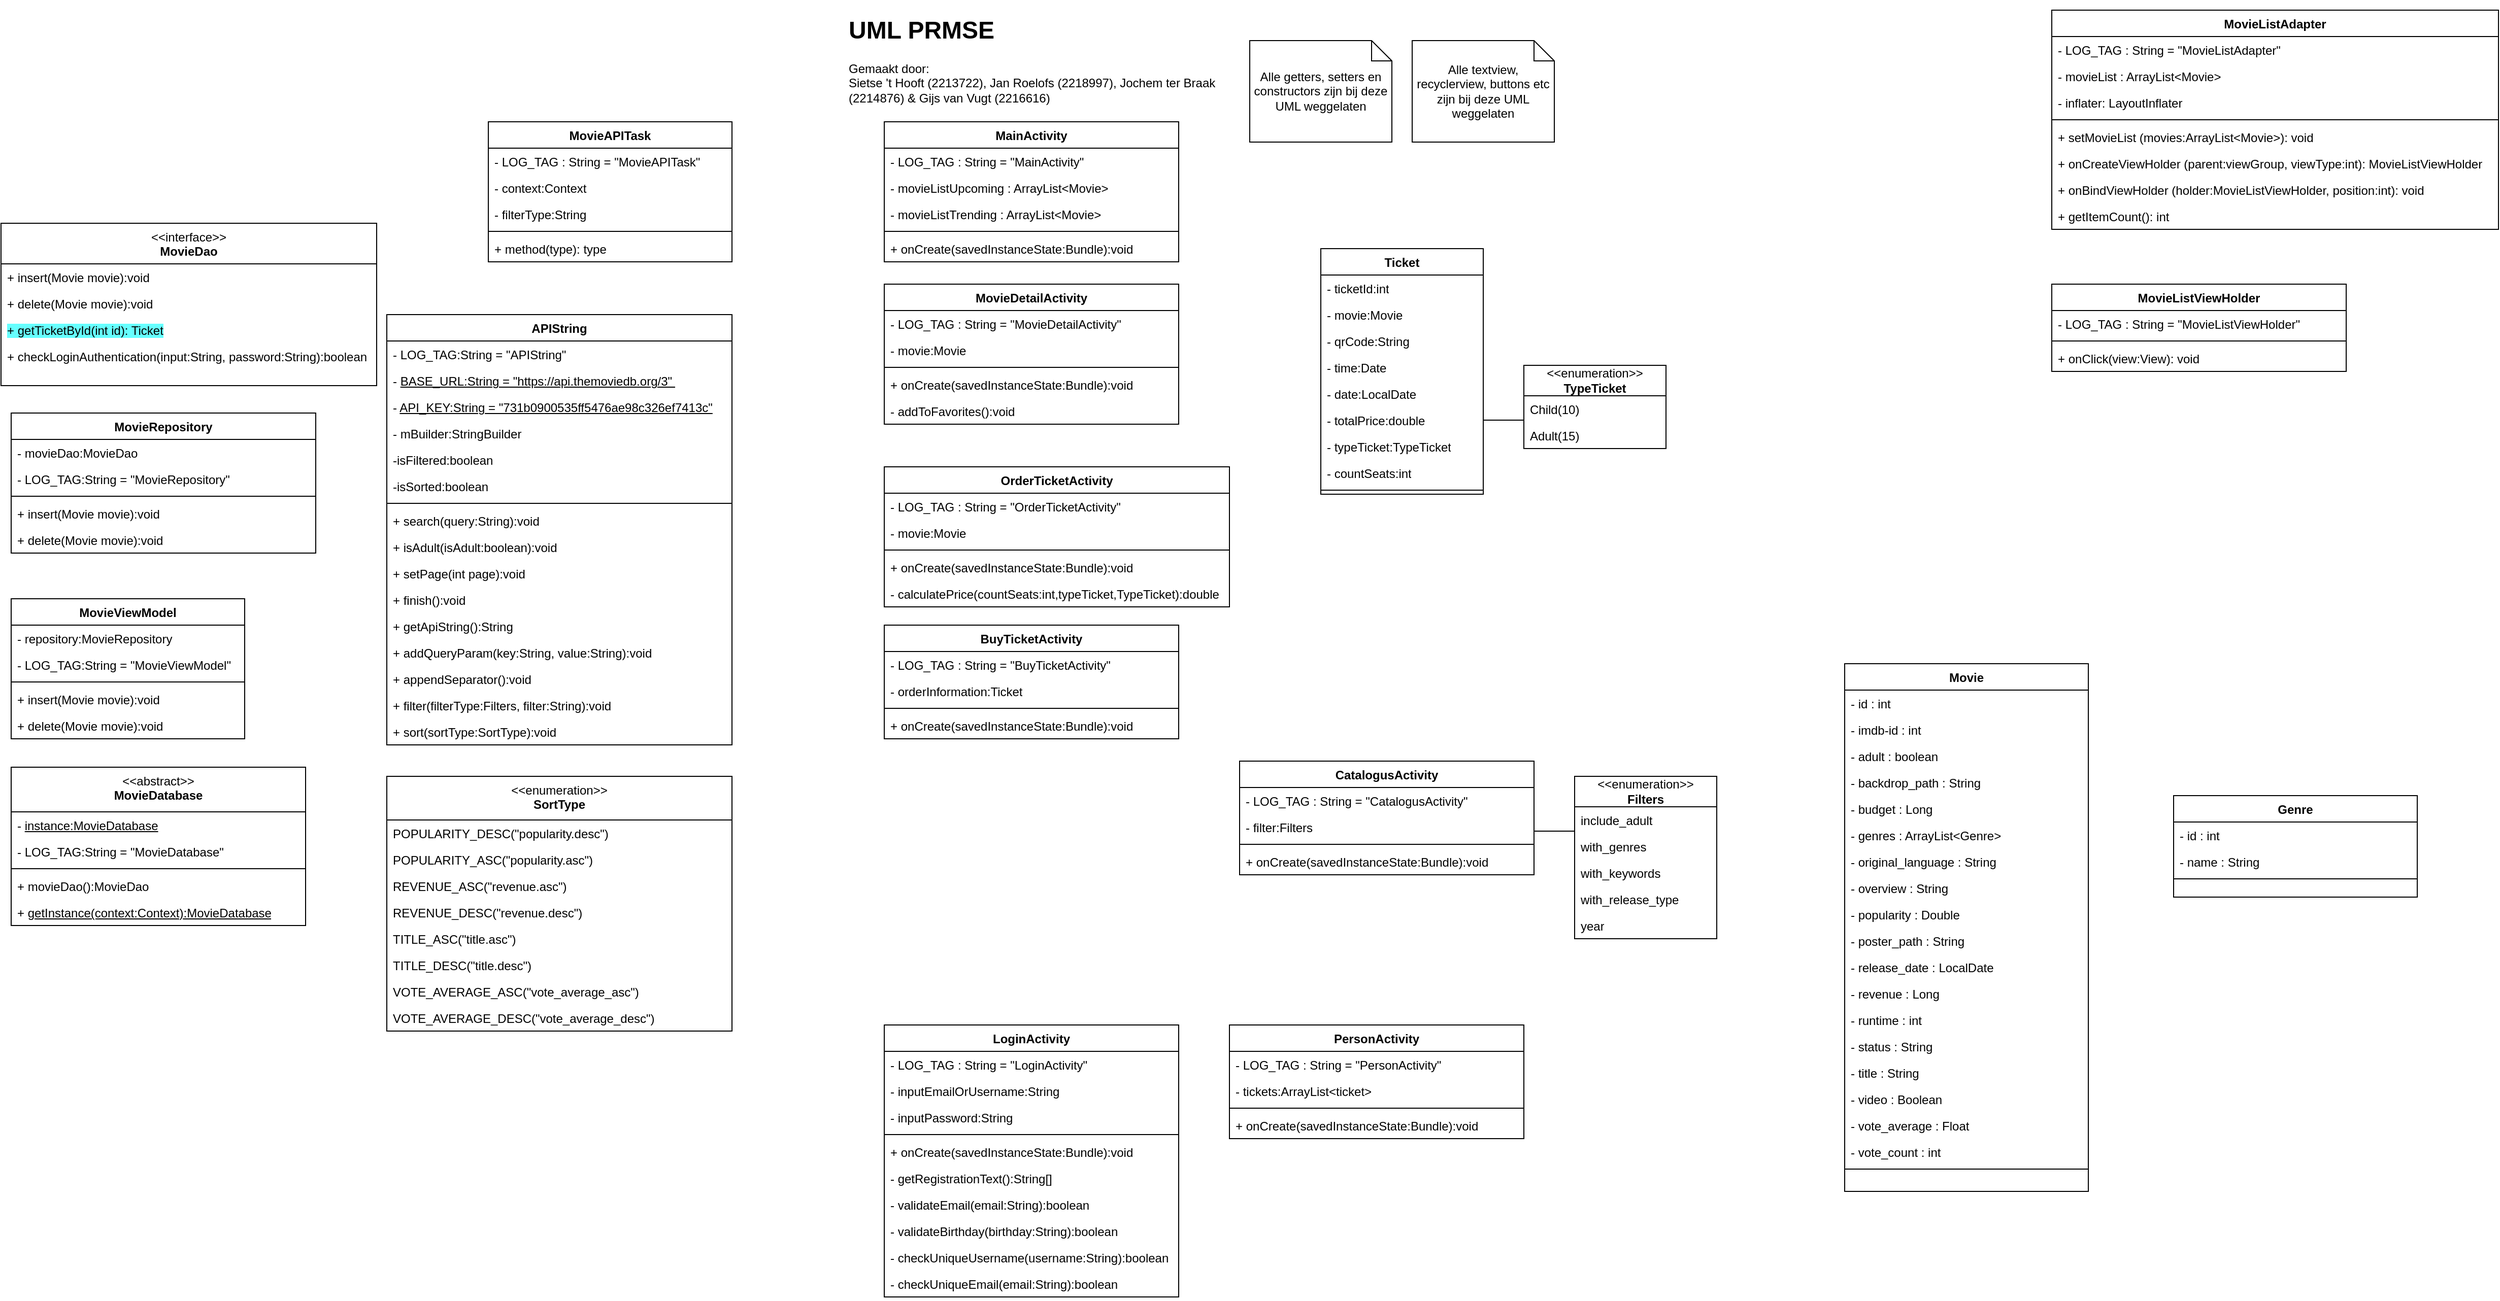 <mxfile version="24.1.0" type="device">
  <diagram name="Pagina-1" id="AgUDNGpp-gaYc5fbtkKc">
    <mxGraphModel dx="1877" dy="669" grid="1" gridSize="10" guides="1" tooltips="1" connect="1" arrows="1" fold="1" page="1" pageScale="1" pageWidth="827" pageHeight="1169" math="0" shadow="0">
      <root>
        <mxCell id="0" />
        <mxCell id="1" parent="0" />
        <mxCell id="sj0hanh7x4FYkFo9Fn2X-1" value="MainActivity" style="swimlane;fontStyle=1;align=center;verticalAlign=top;childLayout=stackLayout;horizontal=1;startSize=26;horizontalStack=0;resizeParent=1;resizeParentMax=0;resizeLast=0;collapsible=1;marginBottom=0;whiteSpace=wrap;html=1;" parent="1" vertex="1">
          <mxGeometry x="50" y="120" width="290" height="138" as="geometry" />
        </mxCell>
        <mxCell id="sj0hanh7x4FYkFo9Fn2X-2" value="- LOG_TAG : String = &quot;MainActivity&quot;" style="text;strokeColor=none;fillColor=none;align=left;verticalAlign=top;spacingLeft=4;spacingRight=4;overflow=hidden;rotatable=0;points=[[0,0.5],[1,0.5]];portConstraint=eastwest;whiteSpace=wrap;html=1;" parent="sj0hanh7x4FYkFo9Fn2X-1" vertex="1">
          <mxGeometry y="26" width="290" height="26" as="geometry" />
        </mxCell>
        <mxCell id="sj0hanh7x4FYkFo9Fn2X-5" value="- movieListUpcoming : ArrayList&amp;lt;Movie&amp;gt;" style="text;strokeColor=none;fillColor=none;align=left;verticalAlign=top;spacingLeft=4;spacingRight=4;overflow=hidden;rotatable=0;points=[[0,0.5],[1,0.5]];portConstraint=eastwest;whiteSpace=wrap;html=1;" parent="sj0hanh7x4FYkFo9Fn2X-1" vertex="1">
          <mxGeometry y="52" width="290" height="26" as="geometry" />
        </mxCell>
        <mxCell id="bFHdkRq58poFshMBTH8G-31" value="- movieListTrending : ArrayList&amp;lt;Movie&amp;gt;" style="text;strokeColor=none;fillColor=none;align=left;verticalAlign=top;spacingLeft=4;spacingRight=4;overflow=hidden;rotatable=0;points=[[0,0.5],[1,0.5]];portConstraint=eastwest;whiteSpace=wrap;html=1;" parent="sj0hanh7x4FYkFo9Fn2X-1" vertex="1">
          <mxGeometry y="78" width="290" height="26" as="geometry" />
        </mxCell>
        <mxCell id="sj0hanh7x4FYkFo9Fn2X-3" value="" style="line;strokeWidth=1;fillColor=none;align=left;verticalAlign=middle;spacingTop=-1;spacingLeft=3;spacingRight=3;rotatable=0;labelPosition=right;points=[];portConstraint=eastwest;strokeColor=inherit;" parent="sj0hanh7x4FYkFo9Fn2X-1" vertex="1">
          <mxGeometry y="104" width="290" height="8" as="geometry" />
        </mxCell>
        <mxCell id="sj0hanh7x4FYkFo9Fn2X-4" value="+ onCreate(savedInstanceState:Bundle):void" style="text;strokeColor=none;fillColor=none;align=left;verticalAlign=top;spacingLeft=4;spacingRight=4;overflow=hidden;rotatable=0;points=[[0,0.5],[1,0.5]];portConstraint=eastwest;whiteSpace=wrap;html=1;" parent="sj0hanh7x4FYkFo9Fn2X-1" vertex="1">
          <mxGeometry y="112" width="290" height="26" as="geometry" />
        </mxCell>
        <mxCell id="sj0hanh7x4FYkFo9Fn2X-6" value="MovieListAdapter" style="swimlane;fontStyle=1;align=center;verticalAlign=top;childLayout=stackLayout;horizontal=1;startSize=26;horizontalStack=0;resizeParent=1;resizeParentMax=0;resizeLast=0;collapsible=1;marginBottom=0;whiteSpace=wrap;html=1;" parent="1" vertex="1">
          <mxGeometry x="1200" y="10" width="440" height="216" as="geometry" />
        </mxCell>
        <mxCell id="sj0hanh7x4FYkFo9Fn2X-7" value="- LOG_TAG : String = &quot;MovieListAdapter&quot;&amp;nbsp;" style="text;strokeColor=none;fillColor=none;align=left;verticalAlign=top;spacingLeft=4;spacingRight=4;overflow=hidden;rotatable=0;points=[[0,0.5],[1,0.5]];portConstraint=eastwest;whiteSpace=wrap;html=1;" parent="sj0hanh7x4FYkFo9Fn2X-6" vertex="1">
          <mxGeometry y="26" width="440" height="26" as="geometry" />
        </mxCell>
        <mxCell id="sj0hanh7x4FYkFo9Fn2X-8" value="- movieList : ArrayList&amp;lt;Movie&amp;gt;" style="text;strokeColor=none;fillColor=none;align=left;verticalAlign=top;spacingLeft=4;spacingRight=4;overflow=hidden;rotatable=0;points=[[0,0.5],[1,0.5]];portConstraint=eastwest;whiteSpace=wrap;html=1;" parent="sj0hanh7x4FYkFo9Fn2X-6" vertex="1">
          <mxGeometry y="52" width="440" height="26" as="geometry" />
        </mxCell>
        <mxCell id="sj0hanh7x4FYkFo9Fn2X-11" value="- inflater: LayoutInflater" style="text;strokeColor=none;fillColor=none;align=left;verticalAlign=top;spacingLeft=4;spacingRight=4;overflow=hidden;rotatable=0;points=[[0,0.5],[1,0.5]];portConstraint=eastwest;whiteSpace=wrap;html=1;" parent="sj0hanh7x4FYkFo9Fn2X-6" vertex="1">
          <mxGeometry y="78" width="440" height="26" as="geometry" />
        </mxCell>
        <mxCell id="sj0hanh7x4FYkFo9Fn2X-9" value="" style="line;strokeWidth=1;fillColor=none;align=left;verticalAlign=middle;spacingTop=-1;spacingLeft=3;spacingRight=3;rotatable=0;labelPosition=right;points=[];portConstraint=eastwest;strokeColor=inherit;" parent="sj0hanh7x4FYkFo9Fn2X-6" vertex="1">
          <mxGeometry y="104" width="440" height="8" as="geometry" />
        </mxCell>
        <mxCell id="sj0hanh7x4FYkFo9Fn2X-20" value="+ setMovieList (movies:ArrayList&amp;lt;Movie&amp;gt;): void" style="text;strokeColor=none;fillColor=none;align=left;verticalAlign=top;spacingLeft=4;spacingRight=4;overflow=hidden;rotatable=0;points=[[0,0.5],[1,0.5]];portConstraint=eastwest;whiteSpace=wrap;html=1;" parent="sj0hanh7x4FYkFo9Fn2X-6" vertex="1">
          <mxGeometry y="112" width="440" height="26" as="geometry" />
        </mxCell>
        <mxCell id="sj0hanh7x4FYkFo9Fn2X-10" value="+&amp;nbsp;onCreateViewHolder (parent:viewGroup, viewType:int): MovieListViewHolder" style="text;strokeColor=none;fillColor=none;align=left;verticalAlign=top;spacingLeft=4;spacingRight=4;overflow=hidden;rotatable=0;points=[[0,0.5],[1,0.5]];portConstraint=eastwest;whiteSpace=wrap;html=1;" parent="sj0hanh7x4FYkFo9Fn2X-6" vertex="1">
          <mxGeometry y="138" width="440" height="26" as="geometry" />
        </mxCell>
        <mxCell id="sj0hanh7x4FYkFo9Fn2X-21" value="+ onBindViewHolder (holder:MovieListViewHolder, position:int): void" style="text;strokeColor=none;fillColor=none;align=left;verticalAlign=top;spacingLeft=4;spacingRight=4;overflow=hidden;rotatable=0;points=[[0,0.5],[1,0.5]];portConstraint=eastwest;whiteSpace=wrap;html=1;" parent="sj0hanh7x4FYkFo9Fn2X-6" vertex="1">
          <mxGeometry y="164" width="440" height="26" as="geometry" />
        </mxCell>
        <mxCell id="sj0hanh7x4FYkFo9Fn2X-22" value="+ getItemCount(): int" style="text;strokeColor=none;fillColor=none;align=left;verticalAlign=top;spacingLeft=4;spacingRight=4;overflow=hidden;rotatable=0;points=[[0,0.5],[1,0.5]];portConstraint=eastwest;whiteSpace=wrap;html=1;" parent="sj0hanh7x4FYkFo9Fn2X-6" vertex="1">
          <mxGeometry y="190" width="440" height="26" as="geometry" />
        </mxCell>
        <mxCell id="sj0hanh7x4FYkFo9Fn2X-12" value="MovieListViewHolder" style="swimlane;fontStyle=1;align=center;verticalAlign=top;childLayout=stackLayout;horizontal=1;startSize=26;horizontalStack=0;resizeParent=1;resizeParentMax=0;resizeLast=0;collapsible=1;marginBottom=0;whiteSpace=wrap;html=1;" parent="1" vertex="1">
          <mxGeometry x="1200" y="280" width="290" height="86" as="geometry" />
        </mxCell>
        <mxCell id="sj0hanh7x4FYkFo9Fn2X-13" value="- LOG_TAG : String = &quot;MovieListViewHolder&quot;&amp;nbsp;" style="text;strokeColor=none;fillColor=none;align=left;verticalAlign=top;spacingLeft=4;spacingRight=4;overflow=hidden;rotatable=0;points=[[0,0.5],[1,0.5]];portConstraint=eastwest;whiteSpace=wrap;html=1;" parent="sj0hanh7x4FYkFo9Fn2X-12" vertex="1">
          <mxGeometry y="26" width="290" height="26" as="geometry" />
        </mxCell>
        <mxCell id="sj0hanh7x4FYkFo9Fn2X-16" value="" style="line;strokeWidth=1;fillColor=none;align=left;verticalAlign=middle;spacingTop=-1;spacingLeft=3;spacingRight=3;rotatable=0;labelPosition=right;points=[];portConstraint=eastwest;strokeColor=inherit;" parent="sj0hanh7x4FYkFo9Fn2X-12" vertex="1">
          <mxGeometry y="52" width="290" height="8" as="geometry" />
        </mxCell>
        <mxCell id="sj0hanh7x4FYkFo9Fn2X-17" value="+&amp;nbsp;onClick(view:View): void" style="text;strokeColor=none;fillColor=none;align=left;verticalAlign=top;spacingLeft=4;spacingRight=4;overflow=hidden;rotatable=0;points=[[0,0.5],[1,0.5]];portConstraint=eastwest;whiteSpace=wrap;html=1;" parent="sj0hanh7x4FYkFo9Fn2X-12" vertex="1">
          <mxGeometry y="60" width="290" height="26" as="geometry" />
        </mxCell>
        <mxCell id="sj0hanh7x4FYkFo9Fn2X-23" value="MovieDetailActivity" style="swimlane;fontStyle=1;align=center;verticalAlign=top;childLayout=stackLayout;horizontal=1;startSize=26;horizontalStack=0;resizeParent=1;resizeParentMax=0;resizeLast=0;collapsible=1;marginBottom=0;whiteSpace=wrap;html=1;" parent="1" vertex="1">
          <mxGeometry x="50" y="280" width="290" height="138" as="geometry" />
        </mxCell>
        <mxCell id="sj0hanh7x4FYkFo9Fn2X-24" value="- LOG_TAG : String = &quot;MovieDetailActivity&quot;&amp;nbsp;" style="text;strokeColor=none;fillColor=none;align=left;verticalAlign=top;spacingLeft=4;spacingRight=4;overflow=hidden;rotatable=0;points=[[0,0.5],[1,0.5]];portConstraint=eastwest;whiteSpace=wrap;html=1;" parent="sj0hanh7x4FYkFo9Fn2X-23" vertex="1">
          <mxGeometry y="26" width="290" height="26" as="geometry" />
        </mxCell>
        <mxCell id="sj0hanh7x4FYkFo9Fn2X-27" value="- movie:Movie" style="text;strokeColor=none;fillColor=none;align=left;verticalAlign=top;spacingLeft=4;spacingRight=4;overflow=hidden;rotatable=0;points=[[0,0.5],[1,0.5]];portConstraint=eastwest;whiteSpace=wrap;html=1;" parent="sj0hanh7x4FYkFo9Fn2X-23" vertex="1">
          <mxGeometry y="52" width="290" height="26" as="geometry" />
        </mxCell>
        <mxCell id="sj0hanh7x4FYkFo9Fn2X-25" value="" style="line;strokeWidth=1;fillColor=none;align=left;verticalAlign=middle;spacingTop=-1;spacingLeft=3;spacingRight=3;rotatable=0;labelPosition=right;points=[];portConstraint=eastwest;strokeColor=inherit;" parent="sj0hanh7x4FYkFo9Fn2X-23" vertex="1">
          <mxGeometry y="78" width="290" height="8" as="geometry" />
        </mxCell>
        <mxCell id="sj0hanh7x4FYkFo9Fn2X-26" value="+ onCreate(savedInstanceState:Bundle):void" style="text;strokeColor=none;fillColor=none;align=left;verticalAlign=top;spacingLeft=4;spacingRight=4;overflow=hidden;rotatable=0;points=[[0,0.5],[1,0.5]];portConstraint=eastwest;whiteSpace=wrap;html=1;" parent="sj0hanh7x4FYkFo9Fn2X-23" vertex="1">
          <mxGeometry y="86" width="290" height="26" as="geometry" />
        </mxCell>
        <mxCell id="sj0hanh7x4FYkFo9Fn2X-28" value="- addToFavorites():void" style="text;strokeColor=none;fillColor=none;align=left;verticalAlign=top;spacingLeft=4;spacingRight=4;overflow=hidden;rotatable=0;points=[[0,0.5],[1,0.5]];portConstraint=eastwest;whiteSpace=wrap;html=1;" parent="sj0hanh7x4FYkFo9Fn2X-23" vertex="1">
          <mxGeometry y="112" width="290" height="26" as="geometry" />
        </mxCell>
        <mxCell id="sj0hanh7x4FYkFo9Fn2X-29" value="OrderTicketActivity" style="swimlane;fontStyle=1;align=center;verticalAlign=top;childLayout=stackLayout;horizontal=1;startSize=26;horizontalStack=0;resizeParent=1;resizeParentMax=0;resizeLast=0;collapsible=1;marginBottom=0;whiteSpace=wrap;html=1;" parent="1" vertex="1">
          <mxGeometry x="50" y="460" width="340" height="138" as="geometry" />
        </mxCell>
        <mxCell id="sj0hanh7x4FYkFo9Fn2X-30" value="- LOG_TAG : String = &quot;OrderTicketActivity&quot;&lt;br&gt;&lt;br&gt;&amp;nbsp;" style="text;strokeColor=none;fillColor=none;align=left;verticalAlign=top;spacingLeft=4;spacingRight=4;overflow=hidden;rotatable=0;points=[[0,0.5],[1,0.5]];portConstraint=eastwest;whiteSpace=wrap;html=1;" parent="sj0hanh7x4FYkFo9Fn2X-29" vertex="1">
          <mxGeometry y="26" width="340" height="26" as="geometry" />
        </mxCell>
        <mxCell id="sj0hanh7x4FYkFo9Fn2X-33" value="- movie:Movie&lt;br&gt;&lt;br&gt;&amp;nbsp;" style="text;strokeColor=none;fillColor=none;align=left;verticalAlign=top;spacingLeft=4;spacingRight=4;overflow=hidden;rotatable=0;points=[[0,0.5],[1,0.5]];portConstraint=eastwest;whiteSpace=wrap;html=1;" parent="sj0hanh7x4FYkFo9Fn2X-29" vertex="1">
          <mxGeometry y="52" width="340" height="26" as="geometry" />
        </mxCell>
        <mxCell id="sj0hanh7x4FYkFo9Fn2X-31" value="" style="line;strokeWidth=1;fillColor=none;align=left;verticalAlign=middle;spacingTop=-1;spacingLeft=3;spacingRight=3;rotatable=0;labelPosition=right;points=[];portConstraint=eastwest;strokeColor=inherit;" parent="sj0hanh7x4FYkFo9Fn2X-29" vertex="1">
          <mxGeometry y="78" width="340" height="8" as="geometry" />
        </mxCell>
        <mxCell id="sj0hanh7x4FYkFo9Fn2X-57" value="+ onCreate(savedInstanceState:Bundle):void" style="text;strokeColor=none;fillColor=none;align=left;verticalAlign=top;spacingLeft=4;spacingRight=4;overflow=hidden;rotatable=0;points=[[0,0.5],[1,0.5]];portConstraint=eastwest;whiteSpace=wrap;html=1;" parent="sj0hanh7x4FYkFo9Fn2X-29" vertex="1">
          <mxGeometry y="86" width="340" height="26" as="geometry" />
        </mxCell>
        <mxCell id="sj0hanh7x4FYkFo9Fn2X-32" value="- calculatePrice(countSeats:int,typeTicket,TypeTicket):double" style="text;strokeColor=none;fillColor=none;align=left;verticalAlign=top;spacingLeft=4;spacingRight=4;overflow=hidden;rotatable=0;points=[[0,0.5],[1,0.5]];portConstraint=eastwest;whiteSpace=wrap;html=1;" parent="sj0hanh7x4FYkFo9Fn2X-29" vertex="1">
          <mxGeometry y="112" width="340" height="26" as="geometry" />
        </mxCell>
        <mxCell id="sj0hanh7x4FYkFo9Fn2X-35" value="&amp;lt;&amp;lt;enumeration&amp;gt;&amp;gt;&lt;br&gt;&lt;b&gt;TypeTicket&lt;/b&gt;" style="swimlane;fontStyle=0;childLayout=stackLayout;horizontal=1;startSize=30;fillColor=none;horizontalStack=0;resizeParent=1;resizeParentMax=0;resizeLast=0;collapsible=1;marginBottom=0;whiteSpace=wrap;html=1;" parent="1" vertex="1">
          <mxGeometry x="680" y="360" width="140" height="82" as="geometry" />
        </mxCell>
        <mxCell id="sj0hanh7x4FYkFo9Fn2X-36" value="Child(10)" style="text;strokeColor=none;fillColor=none;align=left;verticalAlign=top;spacingLeft=4;spacingRight=4;overflow=hidden;rotatable=0;points=[[0,0.5],[1,0.5]];portConstraint=eastwest;whiteSpace=wrap;html=1;" parent="sj0hanh7x4FYkFo9Fn2X-35" vertex="1">
          <mxGeometry y="30" width="140" height="26" as="geometry" />
        </mxCell>
        <mxCell id="sj0hanh7x4FYkFo9Fn2X-37" value="Adult(15)" style="text;strokeColor=none;fillColor=none;align=left;verticalAlign=top;spacingLeft=4;spacingRight=4;overflow=hidden;rotatable=0;points=[[0,0.5],[1,0.5]];portConstraint=eastwest;whiteSpace=wrap;html=1;" parent="sj0hanh7x4FYkFo9Fn2X-35" vertex="1">
          <mxGeometry y="56" width="140" height="26" as="geometry" />
        </mxCell>
        <mxCell id="sj0hanh7x4FYkFo9Fn2X-39" value="" style="line;strokeWidth=1;fillColor=none;align=left;verticalAlign=middle;spacingTop=-1;spacingLeft=3;spacingRight=3;rotatable=0;labelPosition=right;points=[];portConstraint=eastwest;strokeColor=inherit;" parent="1" vertex="1">
          <mxGeometry x="640" y="410" width="40" height="8" as="geometry" />
        </mxCell>
        <mxCell id="sj0hanh7x4FYkFo9Fn2X-42" value="BuyTicketActivity" style="swimlane;fontStyle=1;align=center;verticalAlign=top;childLayout=stackLayout;horizontal=1;startSize=26;horizontalStack=0;resizeParent=1;resizeParentMax=0;resizeLast=0;collapsible=1;marginBottom=0;whiteSpace=wrap;html=1;" parent="1" vertex="1">
          <mxGeometry x="50" y="616" width="290" height="112" as="geometry" />
        </mxCell>
        <mxCell id="sj0hanh7x4FYkFo9Fn2X-43" value="- LOG_TAG : String = &quot;BuyTicketActivity&quot;&lt;br&gt;&lt;br&gt;&amp;nbsp;" style="text;strokeColor=none;fillColor=none;align=left;verticalAlign=top;spacingLeft=4;spacingRight=4;overflow=hidden;rotatable=0;points=[[0,0.5],[1,0.5]];portConstraint=eastwest;whiteSpace=wrap;html=1;" parent="sj0hanh7x4FYkFo9Fn2X-42" vertex="1">
          <mxGeometry y="26" width="290" height="26" as="geometry" />
        </mxCell>
        <mxCell id="sj0hanh7x4FYkFo9Fn2X-50" value="- orderInformation:Ticket" style="text;strokeColor=none;fillColor=none;align=left;verticalAlign=top;spacingLeft=4;spacingRight=4;overflow=hidden;rotatable=0;points=[[0,0.5],[1,0.5]];portConstraint=eastwest;whiteSpace=wrap;html=1;" parent="sj0hanh7x4FYkFo9Fn2X-42" vertex="1">
          <mxGeometry y="52" width="290" height="26" as="geometry" />
        </mxCell>
        <mxCell id="sj0hanh7x4FYkFo9Fn2X-47" value="" style="line;strokeWidth=1;fillColor=none;align=left;verticalAlign=middle;spacingTop=-1;spacingLeft=3;spacingRight=3;rotatable=0;labelPosition=right;points=[];portConstraint=eastwest;strokeColor=inherit;" parent="sj0hanh7x4FYkFo9Fn2X-42" vertex="1">
          <mxGeometry y="78" width="290" height="8" as="geometry" />
        </mxCell>
        <mxCell id="sj0hanh7x4FYkFo9Fn2X-59" value="+ onCreate(savedInstanceState:Bundle):void" style="text;strokeColor=none;fillColor=none;align=left;verticalAlign=top;spacingLeft=4;spacingRight=4;overflow=hidden;rotatable=0;points=[[0,0.5],[1,0.5]];portConstraint=eastwest;whiteSpace=wrap;html=1;" parent="sj0hanh7x4FYkFo9Fn2X-42" vertex="1">
          <mxGeometry y="86" width="290" height="26" as="geometry" />
        </mxCell>
        <mxCell id="sj0hanh7x4FYkFo9Fn2X-51" value="CatalogusActivity" style="swimlane;fontStyle=1;align=center;verticalAlign=top;childLayout=stackLayout;horizontal=1;startSize=26;horizontalStack=0;resizeParent=1;resizeParentMax=0;resizeLast=0;collapsible=1;marginBottom=0;whiteSpace=wrap;html=1;" parent="1" vertex="1">
          <mxGeometry x="400" y="750" width="290" height="112" as="geometry" />
        </mxCell>
        <mxCell id="sj0hanh7x4FYkFo9Fn2X-52" value="- LOG_TAG : String = &quot;CatalogusActivity&quot;&lt;br&gt;&lt;br&gt;&amp;nbsp;" style="text;strokeColor=none;fillColor=none;align=left;verticalAlign=top;spacingLeft=4;spacingRight=4;overflow=hidden;rotatable=0;points=[[0,0.5],[1,0.5]];portConstraint=eastwest;whiteSpace=wrap;html=1;" parent="sj0hanh7x4FYkFo9Fn2X-51" vertex="1">
          <mxGeometry y="26" width="290" height="26" as="geometry" />
        </mxCell>
        <mxCell id="sj0hanh7x4FYkFo9Fn2X-89" value="- filter:Filters&amp;nbsp; &amp;nbsp;" style="text;strokeColor=none;fillColor=none;align=left;verticalAlign=top;spacingLeft=4;spacingRight=4;overflow=hidden;rotatable=0;points=[[0,0.5],[1,0.5]];portConstraint=eastwest;whiteSpace=wrap;html=1;" parent="sj0hanh7x4FYkFo9Fn2X-51" vertex="1">
          <mxGeometry y="52" width="290" height="26" as="geometry" />
        </mxCell>
        <mxCell id="sj0hanh7x4FYkFo9Fn2X-55" value="" style="line;strokeWidth=1;fillColor=none;align=left;verticalAlign=middle;spacingTop=-1;spacingLeft=3;spacingRight=3;rotatable=0;labelPosition=right;points=[];portConstraint=eastwest;strokeColor=inherit;" parent="sj0hanh7x4FYkFo9Fn2X-51" vertex="1">
          <mxGeometry y="78" width="290" height="8" as="geometry" />
        </mxCell>
        <mxCell id="sj0hanh7x4FYkFo9Fn2X-56" value="+ onCreate(savedInstanceState:Bundle):void" style="text;strokeColor=none;fillColor=none;align=left;verticalAlign=top;spacingLeft=4;spacingRight=4;overflow=hidden;rotatable=0;points=[[0,0.5],[1,0.5]];portConstraint=eastwest;whiteSpace=wrap;html=1;" parent="sj0hanh7x4FYkFo9Fn2X-51" vertex="1">
          <mxGeometry y="86" width="290" height="26" as="geometry" />
        </mxCell>
        <mxCell id="sj0hanh7x4FYkFo9Fn2X-60" value="LoginActivity" style="swimlane;fontStyle=1;align=center;verticalAlign=top;childLayout=stackLayout;horizontal=1;startSize=26;horizontalStack=0;resizeParent=1;resizeParentMax=0;resizeLast=0;collapsible=1;marginBottom=0;whiteSpace=wrap;html=1;" parent="1" vertex="1">
          <mxGeometry x="50" y="1010" width="290" height="268" as="geometry" />
        </mxCell>
        <mxCell id="bFHdkRq58poFshMBTH8G-33" value="- LOG_TAG : String = &quot;LoginActivity&quot;" style="text;strokeColor=none;fillColor=none;align=left;verticalAlign=top;spacingLeft=4;spacingRight=4;overflow=hidden;rotatable=0;points=[[0,0.5],[1,0.5]];portConstraint=eastwest;whiteSpace=wrap;html=1;" parent="sj0hanh7x4FYkFo9Fn2X-60" vertex="1">
          <mxGeometry y="26" width="290" height="26" as="geometry" />
        </mxCell>
        <mxCell id="bFHdkRq58poFshMBTH8G-34" value="- inputEmailOrUsername:String" style="text;strokeColor=none;fillColor=none;align=left;verticalAlign=top;spacingLeft=4;spacingRight=4;overflow=hidden;rotatable=0;points=[[0,0.5],[1,0.5]];portConstraint=eastwest;whiteSpace=wrap;html=1;" parent="sj0hanh7x4FYkFo9Fn2X-60" vertex="1">
          <mxGeometry y="52" width="290" height="26" as="geometry" />
        </mxCell>
        <mxCell id="sj0hanh7x4FYkFo9Fn2X-62" value="- inputPassword:String" style="text;strokeColor=none;fillColor=none;align=left;verticalAlign=top;spacingLeft=4;spacingRight=4;overflow=hidden;rotatable=0;points=[[0,0.5],[1,0.5]];portConstraint=eastwest;whiteSpace=wrap;html=1;" parent="sj0hanh7x4FYkFo9Fn2X-60" vertex="1">
          <mxGeometry y="78" width="290" height="26" as="geometry" />
        </mxCell>
        <mxCell id="sj0hanh7x4FYkFo9Fn2X-63" value="" style="line;strokeWidth=1;fillColor=none;align=left;verticalAlign=middle;spacingTop=-1;spacingLeft=3;spacingRight=3;rotatable=0;labelPosition=right;points=[];portConstraint=eastwest;strokeColor=inherit;" parent="sj0hanh7x4FYkFo9Fn2X-60" vertex="1">
          <mxGeometry y="104" width="290" height="8" as="geometry" />
        </mxCell>
        <mxCell id="sj0hanh7x4FYkFo9Fn2X-64" value="+ onCreate(savedInstanceState:Bundle):void" style="text;strokeColor=none;fillColor=none;align=left;verticalAlign=top;spacingLeft=4;spacingRight=4;overflow=hidden;rotatable=0;points=[[0,0.5],[1,0.5]];portConstraint=eastwest;whiteSpace=wrap;html=1;" parent="sj0hanh7x4FYkFo9Fn2X-60" vertex="1">
          <mxGeometry y="112" width="290" height="26" as="geometry" />
        </mxCell>
        <mxCell id="sj0hanh7x4FYkFo9Fn2X-69" value="- getRegistrationText():String[]" style="text;strokeColor=none;fillColor=none;align=left;verticalAlign=top;spacingLeft=4;spacingRight=4;overflow=hidden;rotatable=0;points=[[0,0.5],[1,0.5]];portConstraint=eastwest;whiteSpace=wrap;html=1;" parent="sj0hanh7x4FYkFo9Fn2X-60" vertex="1">
          <mxGeometry y="138" width="290" height="26" as="geometry" />
        </mxCell>
        <mxCell id="sj0hanh7x4FYkFo9Fn2X-71" value="- validateEmail(email:String):boolean" style="text;strokeColor=none;fillColor=none;align=left;verticalAlign=top;spacingLeft=4;spacingRight=4;overflow=hidden;rotatable=0;points=[[0,0.5],[1,0.5]];portConstraint=eastwest;whiteSpace=wrap;html=1;" parent="sj0hanh7x4FYkFo9Fn2X-60" vertex="1">
          <mxGeometry y="164" width="290" height="26" as="geometry" />
        </mxCell>
        <mxCell id="sj0hanh7x4FYkFo9Fn2X-86" value="- validateBirthday(birthday:String):boolean" style="text;strokeColor=none;fillColor=none;align=left;verticalAlign=top;spacingLeft=4;spacingRight=4;overflow=hidden;rotatable=0;points=[[0,0.5],[1,0.5]];portConstraint=eastwest;whiteSpace=wrap;html=1;" parent="sj0hanh7x4FYkFo9Fn2X-60" vertex="1">
          <mxGeometry y="190" width="290" height="26" as="geometry" />
        </mxCell>
        <mxCell id="sj0hanh7x4FYkFo9Fn2X-88" value="- checkUniqueUsername(username:String):boolean" style="text;strokeColor=none;fillColor=none;align=left;verticalAlign=top;spacingLeft=4;spacingRight=4;overflow=hidden;rotatable=0;points=[[0,0.5],[1,0.5]];portConstraint=eastwest;whiteSpace=wrap;html=1;" parent="sj0hanh7x4FYkFo9Fn2X-60" vertex="1">
          <mxGeometry y="216" width="290" height="26" as="geometry" />
        </mxCell>
        <mxCell id="sj0hanh7x4FYkFo9Fn2X-72" value="- checkUniqueEmail(email:String):boolean" style="text;strokeColor=none;fillColor=none;align=left;verticalAlign=top;spacingLeft=4;spacingRight=4;overflow=hidden;rotatable=0;points=[[0,0.5],[1,0.5]];portConstraint=eastwest;whiteSpace=wrap;html=1;" parent="sj0hanh7x4FYkFo9Fn2X-60" vertex="1">
          <mxGeometry y="242" width="290" height="26" as="geometry" />
        </mxCell>
        <mxCell id="sj0hanh7x4FYkFo9Fn2X-73" value="PersonActivity" style="swimlane;fontStyle=1;align=center;verticalAlign=top;childLayout=stackLayout;horizontal=1;startSize=26;horizontalStack=0;resizeParent=1;resizeParentMax=0;resizeLast=0;collapsible=1;marginBottom=0;whiteSpace=wrap;html=1;" parent="1" vertex="1">
          <mxGeometry x="390" y="1010" width="290" height="112" as="geometry" />
        </mxCell>
        <mxCell id="sj0hanh7x4FYkFo9Fn2X-74" value="- LOG_TAG : String = &quot;PersonActivity&quot;" style="text;strokeColor=none;fillColor=none;align=left;verticalAlign=top;spacingLeft=4;spacingRight=4;overflow=hidden;rotatable=0;points=[[0,0.5],[1,0.5]];portConstraint=eastwest;whiteSpace=wrap;html=1;" parent="sj0hanh7x4FYkFo9Fn2X-73" vertex="1">
          <mxGeometry y="26" width="290" height="26" as="geometry" />
        </mxCell>
        <mxCell id="bFHdkRq58poFshMBTH8G-35" value="- tickets:ArrayList&amp;lt;ticket&amp;gt;" style="text;strokeColor=none;fillColor=none;align=left;verticalAlign=top;spacingLeft=4;spacingRight=4;overflow=hidden;rotatable=0;points=[[0,0.5],[1,0.5]];portConstraint=eastwest;whiteSpace=wrap;html=1;" parent="sj0hanh7x4FYkFo9Fn2X-73" vertex="1">
          <mxGeometry y="52" width="290" height="26" as="geometry" />
        </mxCell>
        <mxCell id="sj0hanh7x4FYkFo9Fn2X-75" value="" style="line;strokeWidth=1;fillColor=none;align=left;verticalAlign=middle;spacingTop=-1;spacingLeft=3;spacingRight=3;rotatable=0;labelPosition=right;points=[];portConstraint=eastwest;strokeColor=inherit;" parent="sj0hanh7x4FYkFo9Fn2X-73" vertex="1">
          <mxGeometry y="78" width="290" height="8" as="geometry" />
        </mxCell>
        <mxCell id="sj0hanh7x4FYkFo9Fn2X-76" value="+ onCreate(savedInstanceState:Bundle):void" style="text;strokeColor=none;fillColor=none;align=left;verticalAlign=top;spacingLeft=4;spacingRight=4;overflow=hidden;rotatable=0;points=[[0,0.5],[1,0.5]];portConstraint=eastwest;whiteSpace=wrap;html=1;" parent="sj0hanh7x4FYkFo9Fn2X-73" vertex="1">
          <mxGeometry y="86" width="290" height="26" as="geometry" />
        </mxCell>
        <mxCell id="sj0hanh7x4FYkFo9Fn2X-90" value="&amp;lt;&amp;lt;enumeration&amp;gt;&amp;gt;&lt;br&gt;&lt;b&gt;Filters&lt;/b&gt;" style="swimlane;fontStyle=0;childLayout=stackLayout;horizontal=1;startSize=30;fillColor=none;horizontalStack=0;resizeParent=1;resizeParentMax=0;resizeLast=0;collapsible=1;marginBottom=0;whiteSpace=wrap;html=1;" parent="1" vertex="1">
          <mxGeometry x="730" y="765" width="140" height="160" as="geometry" />
        </mxCell>
        <mxCell id="sj0hanh7x4FYkFo9Fn2X-91" value="include_adult" style="text;strokeColor=none;fillColor=none;align=left;verticalAlign=top;spacingLeft=4;spacingRight=4;overflow=hidden;rotatable=0;points=[[0,0.5],[1,0.5]];portConstraint=eastwest;whiteSpace=wrap;html=1;" parent="sj0hanh7x4FYkFo9Fn2X-90" vertex="1">
          <mxGeometry y="30" width="140" height="26" as="geometry" />
        </mxCell>
        <mxCell id="sj0hanh7x4FYkFo9Fn2X-92" value="with_genres" style="text;strokeColor=none;fillColor=none;align=left;verticalAlign=top;spacingLeft=4;spacingRight=4;overflow=hidden;rotatable=0;points=[[0,0.5],[1,0.5]];portConstraint=eastwest;whiteSpace=wrap;html=1;" parent="sj0hanh7x4FYkFo9Fn2X-90" vertex="1">
          <mxGeometry y="56" width="140" height="26" as="geometry" />
        </mxCell>
        <mxCell id="sj0hanh7x4FYkFo9Fn2X-94" value="with_keywords" style="text;strokeColor=none;fillColor=none;align=left;verticalAlign=top;spacingLeft=4;spacingRight=4;overflow=hidden;rotatable=0;points=[[0,0.5],[1,0.5]];portConstraint=eastwest;whiteSpace=wrap;html=1;" parent="sj0hanh7x4FYkFo9Fn2X-90" vertex="1">
          <mxGeometry y="82" width="140" height="26" as="geometry" />
        </mxCell>
        <mxCell id="sj0hanh7x4FYkFo9Fn2X-95" value="with_release_type" style="text;strokeColor=none;fillColor=none;align=left;verticalAlign=top;spacingLeft=4;spacingRight=4;overflow=hidden;rotatable=0;points=[[0,0.5],[1,0.5]];portConstraint=eastwest;whiteSpace=wrap;html=1;" parent="sj0hanh7x4FYkFo9Fn2X-90" vertex="1">
          <mxGeometry y="108" width="140" height="26" as="geometry" />
        </mxCell>
        <mxCell id="sj0hanh7x4FYkFo9Fn2X-97" value="year" style="text;strokeColor=none;fillColor=none;align=left;verticalAlign=top;spacingLeft=4;spacingRight=4;overflow=hidden;rotatable=0;points=[[0,0.5],[1,0.5]];portConstraint=eastwest;whiteSpace=wrap;html=1;" parent="sj0hanh7x4FYkFo9Fn2X-90" vertex="1">
          <mxGeometry y="134" width="140" height="26" as="geometry" />
        </mxCell>
        <mxCell id="sj0hanh7x4FYkFo9Fn2X-93" value="" style="line;strokeWidth=1;fillColor=none;align=left;verticalAlign=middle;spacingTop=-1;spacingLeft=3;spacingRight=3;rotatable=0;labelPosition=right;points=[];portConstraint=eastwest;strokeColor=inherit;" parent="1" vertex="1">
          <mxGeometry x="690" y="815" width="40" height="8" as="geometry" />
        </mxCell>
        <mxCell id="rD6XlzMQveImMLOQV8YC-1" value="Movie" style="swimlane;fontStyle=1;align=center;verticalAlign=top;childLayout=stackLayout;horizontal=1;startSize=26;horizontalStack=0;resizeParent=1;resizeLast=0;collapsible=1;marginBottom=0;rounded=0;shadow=0;strokeWidth=1;" parent="1" vertex="1">
          <mxGeometry x="996" y="654" width="240" height="520" as="geometry">
            <mxRectangle x="340" y="380" width="170" height="26" as="alternateBounds" />
          </mxGeometry>
        </mxCell>
        <mxCell id="rD6XlzMQveImMLOQV8YC-2" value="- id : int" style="text;align=left;verticalAlign=top;spacingLeft=4;spacingRight=4;overflow=hidden;rotatable=0;points=[[0,0.5],[1,0.5]];portConstraint=eastwest;" parent="rD6XlzMQveImMLOQV8YC-1" vertex="1">
          <mxGeometry y="26" width="240" height="26" as="geometry" />
        </mxCell>
        <mxCell id="rD6XlzMQveImMLOQV8YC-3" value="- imdb-id : int" style="text;align=left;verticalAlign=top;spacingLeft=4;spacingRight=4;overflow=hidden;rotatable=0;points=[[0,0.5],[1,0.5]];portConstraint=eastwest;" parent="rD6XlzMQveImMLOQV8YC-1" vertex="1">
          <mxGeometry y="52" width="240" height="26" as="geometry" />
        </mxCell>
        <mxCell id="rD6XlzMQveImMLOQV8YC-4" value="- adult : boolean&#xa;" style="text;align=left;verticalAlign=top;spacingLeft=4;spacingRight=4;overflow=hidden;rotatable=0;points=[[0,0.5],[1,0.5]];portConstraint=eastwest;" parent="rD6XlzMQveImMLOQV8YC-1" vertex="1">
          <mxGeometry y="78" width="240" height="26" as="geometry" />
        </mxCell>
        <mxCell id="rD6XlzMQveImMLOQV8YC-5" value="- backdrop_path : String" style="text;align=left;verticalAlign=top;spacingLeft=4;spacingRight=4;overflow=hidden;rotatable=0;points=[[0,0.5],[1,0.5]];portConstraint=eastwest;" parent="rD6XlzMQveImMLOQV8YC-1" vertex="1">
          <mxGeometry y="104" width="240" height="26" as="geometry" />
        </mxCell>
        <mxCell id="rD6XlzMQveImMLOQV8YC-6" value="- budget : Long" style="text;align=left;verticalAlign=top;spacingLeft=4;spacingRight=4;overflow=hidden;rotatable=0;points=[[0,0.5],[1,0.5]];portConstraint=eastwest;" parent="rD6XlzMQveImMLOQV8YC-1" vertex="1">
          <mxGeometry y="130" width="240" height="26" as="geometry" />
        </mxCell>
        <mxCell id="rD6XlzMQveImMLOQV8YC-7" value="- genres : ArrayList&lt;Genre&gt;" style="text;align=left;verticalAlign=top;spacingLeft=4;spacingRight=4;overflow=hidden;rotatable=0;points=[[0,0.5],[1,0.5]];portConstraint=eastwest;" parent="rD6XlzMQveImMLOQV8YC-1" vertex="1">
          <mxGeometry y="156" width="240" height="26" as="geometry" />
        </mxCell>
        <mxCell id="rD6XlzMQveImMLOQV8YC-8" value="- original_language : String" style="text;align=left;verticalAlign=top;spacingLeft=4;spacingRight=4;overflow=hidden;rotatable=0;points=[[0,0.5],[1,0.5]];portConstraint=eastwest;" parent="rD6XlzMQveImMLOQV8YC-1" vertex="1">
          <mxGeometry y="182" width="240" height="26" as="geometry" />
        </mxCell>
        <mxCell id="rD6XlzMQveImMLOQV8YC-9" value="- overview : String" style="text;align=left;verticalAlign=top;spacingLeft=4;spacingRight=4;overflow=hidden;rotatable=0;points=[[0,0.5],[1,0.5]];portConstraint=eastwest;" parent="rD6XlzMQveImMLOQV8YC-1" vertex="1">
          <mxGeometry y="208" width="240" height="26" as="geometry" />
        </mxCell>
        <mxCell id="rD6XlzMQveImMLOQV8YC-10" value="- popularity : Double" style="text;align=left;verticalAlign=top;spacingLeft=4;spacingRight=4;overflow=hidden;rotatable=0;points=[[0,0.5],[1,0.5]];portConstraint=eastwest;" parent="rD6XlzMQveImMLOQV8YC-1" vertex="1">
          <mxGeometry y="234" width="240" height="26" as="geometry" />
        </mxCell>
        <mxCell id="rD6XlzMQveImMLOQV8YC-11" value="- poster_path : String" style="text;align=left;verticalAlign=top;spacingLeft=4;spacingRight=4;overflow=hidden;rotatable=0;points=[[0,0.5],[1,0.5]];portConstraint=eastwest;" parent="rD6XlzMQveImMLOQV8YC-1" vertex="1">
          <mxGeometry y="260" width="240" height="26" as="geometry" />
        </mxCell>
        <mxCell id="rD6XlzMQveImMLOQV8YC-12" value="- release_date : LocalDate" style="text;align=left;verticalAlign=top;spacingLeft=4;spacingRight=4;overflow=hidden;rotatable=0;points=[[0,0.5],[1,0.5]];portConstraint=eastwest;" parent="rD6XlzMQveImMLOQV8YC-1" vertex="1">
          <mxGeometry y="286" width="240" height="26" as="geometry" />
        </mxCell>
        <mxCell id="rD6XlzMQveImMLOQV8YC-13" value="- revenue : Long" style="text;align=left;verticalAlign=top;spacingLeft=4;spacingRight=4;overflow=hidden;rotatable=0;points=[[0,0.5],[1,0.5]];portConstraint=eastwest;" parent="rD6XlzMQveImMLOQV8YC-1" vertex="1">
          <mxGeometry y="312" width="240" height="26" as="geometry" />
        </mxCell>
        <mxCell id="rD6XlzMQveImMLOQV8YC-14" value="- runtime : int" style="text;align=left;verticalAlign=top;spacingLeft=4;spacingRight=4;overflow=hidden;rotatable=0;points=[[0,0.5],[1,0.5]];portConstraint=eastwest;" parent="rD6XlzMQveImMLOQV8YC-1" vertex="1">
          <mxGeometry y="338" width="240" height="26" as="geometry" />
        </mxCell>
        <mxCell id="rD6XlzMQveImMLOQV8YC-15" value="- status : String" style="text;align=left;verticalAlign=top;spacingLeft=4;spacingRight=4;overflow=hidden;rotatable=0;points=[[0,0.5],[1,0.5]];portConstraint=eastwest;" parent="rD6XlzMQveImMLOQV8YC-1" vertex="1">
          <mxGeometry y="364" width="240" height="26" as="geometry" />
        </mxCell>
        <mxCell id="rD6XlzMQveImMLOQV8YC-16" value="- title : String" style="text;align=left;verticalAlign=top;spacingLeft=4;spacingRight=4;overflow=hidden;rotatable=0;points=[[0,0.5],[1,0.5]];portConstraint=eastwest;" parent="rD6XlzMQveImMLOQV8YC-1" vertex="1">
          <mxGeometry y="390" width="240" height="26" as="geometry" />
        </mxCell>
        <mxCell id="rD6XlzMQveImMLOQV8YC-17" value="- video : Boolean" style="text;align=left;verticalAlign=top;spacingLeft=4;spacingRight=4;overflow=hidden;rotatable=0;points=[[0,0.5],[1,0.5]];portConstraint=eastwest;" parent="rD6XlzMQveImMLOQV8YC-1" vertex="1">
          <mxGeometry y="416" width="240" height="26" as="geometry" />
        </mxCell>
        <mxCell id="rD6XlzMQveImMLOQV8YC-18" value="- vote_average : Float" style="text;align=left;verticalAlign=top;spacingLeft=4;spacingRight=4;overflow=hidden;rotatable=0;points=[[0,0.5],[1,0.5]];portConstraint=eastwest;" parent="rD6XlzMQveImMLOQV8YC-1" vertex="1">
          <mxGeometry y="442" width="240" height="26" as="geometry" />
        </mxCell>
        <mxCell id="rD6XlzMQveImMLOQV8YC-19" value="- vote_count : int" style="text;align=left;verticalAlign=top;spacingLeft=4;spacingRight=4;overflow=hidden;rotatable=0;points=[[0,0.5],[1,0.5]];portConstraint=eastwest;" parent="rD6XlzMQveImMLOQV8YC-1" vertex="1">
          <mxGeometry y="468" width="240" height="26" as="geometry" />
        </mxCell>
        <mxCell id="rD6XlzMQveImMLOQV8YC-20" value="" style="line;html=1;strokeWidth=1;align=left;verticalAlign=middle;spacingTop=-1;spacingLeft=3;spacingRight=3;rotatable=0;labelPosition=right;points=[];portConstraint=eastwest;" parent="rD6XlzMQveImMLOQV8YC-1" vertex="1">
          <mxGeometry y="494" width="240" height="8" as="geometry" />
        </mxCell>
        <mxCell id="rD6XlzMQveImMLOQV8YC-22" value="Genre" style="swimlane;fontStyle=1;align=center;verticalAlign=top;childLayout=stackLayout;horizontal=1;startSize=26;horizontalStack=0;resizeParent=1;resizeLast=0;collapsible=1;marginBottom=0;rounded=0;shadow=0;strokeWidth=1;" parent="1" vertex="1">
          <mxGeometry x="1320" y="784" width="240" height="100" as="geometry">
            <mxRectangle x="340" y="380" width="170" height="26" as="alternateBounds" />
          </mxGeometry>
        </mxCell>
        <mxCell id="rD6XlzMQveImMLOQV8YC-23" value="- id : int" style="text;align=left;verticalAlign=top;spacingLeft=4;spacingRight=4;overflow=hidden;rotatable=0;points=[[0,0.5],[1,0.5]];portConstraint=eastwest;" parent="rD6XlzMQveImMLOQV8YC-22" vertex="1">
          <mxGeometry y="26" width="240" height="26" as="geometry" />
        </mxCell>
        <mxCell id="rD6XlzMQveImMLOQV8YC-24" value="- name : String" style="text;align=left;verticalAlign=top;spacingLeft=4;spacingRight=4;overflow=hidden;rotatable=0;points=[[0,0.5],[1,0.5]];portConstraint=eastwest;" parent="rD6XlzMQveImMLOQV8YC-22" vertex="1">
          <mxGeometry y="52" width="240" height="26" as="geometry" />
        </mxCell>
        <mxCell id="rD6XlzMQveImMLOQV8YC-25" value="" style="line;html=1;strokeWidth=1;align=left;verticalAlign=middle;spacingTop=-1;spacingLeft=3;spacingRight=3;rotatable=0;labelPosition=right;points=[];portConstraint=eastwest;" parent="rD6XlzMQveImMLOQV8YC-22" vertex="1">
          <mxGeometry y="78" width="240" height="8" as="geometry" />
        </mxCell>
        <mxCell id="rD6XlzMQveImMLOQV8YC-26" value="&lt;h1&gt;&lt;span style=&quot;background-color: initial;&quot;&gt;UML PRMSE&lt;/span&gt;&lt;/h1&gt;&lt;p&gt;&lt;span style=&quot;font-size: 12px; font-weight: 400;&quot;&gt;Gemaakt door:&lt;br&gt;&lt;/span&gt;Sietse &#39;t Hooft (2213722), Jan Roelofs (2218997), Jochem ter Braak (2214876) &amp;amp; Gijs van Vugt (2216616)&lt;/p&gt;" style="text;html=1;spacing=5;spacingTop=-20;whiteSpace=wrap;overflow=hidden;rounded=0;" parent="1" vertex="1">
          <mxGeometry x="10" y="10" width="390" height="120" as="geometry" />
        </mxCell>
        <mxCell id="rD6XlzMQveImMLOQV8YC-27" value="Alle getters, setters en constructors zijn bij deze UML weggelaten" style="shape=note;size=20;whiteSpace=wrap;html=1;" parent="1" vertex="1">
          <mxGeometry x="410" y="40" width="140" height="100" as="geometry" />
        </mxCell>
        <mxCell id="rD6XlzMQveImMLOQV8YC-41" value="&lt;span style=&quot;font-weight: normal;&quot;&gt;&amp;lt;&amp;lt;interface&amp;gt;&amp;gt;&lt;/span&gt;&lt;br&gt;MovieDao" style="swimlane;fontStyle=1;align=center;verticalAlign=top;childLayout=stackLayout;horizontal=1;startSize=40;horizontalStack=0;resizeParent=1;resizeParentMax=0;resizeLast=0;collapsible=1;marginBottom=0;whiteSpace=wrap;html=1;" parent="1" vertex="1">
          <mxGeometry x="-820" y="220" width="370" height="160" as="geometry" />
        </mxCell>
        <mxCell id="rD6XlzMQveImMLOQV8YC-46" value="+ insert(Movie movie):void" style="text;strokeColor=none;fillColor=none;align=left;verticalAlign=top;spacingLeft=4;spacingRight=4;overflow=hidden;rotatable=0;points=[[0,0.5],[1,0.5]];portConstraint=eastwest;whiteSpace=wrap;html=1;" parent="rD6XlzMQveImMLOQV8YC-41" vertex="1">
          <mxGeometry y="40" width="370" height="26" as="geometry" />
        </mxCell>
        <mxCell id="rD6XlzMQveImMLOQV8YC-47" value="+ delete(Movie movie):void" style="text;strokeColor=none;fillColor=none;align=left;verticalAlign=top;spacingLeft=4;spacingRight=4;overflow=hidden;rotatable=0;points=[[0,0.5],[1,0.5]];portConstraint=eastwest;whiteSpace=wrap;html=1;" parent="rD6XlzMQveImMLOQV8YC-41" vertex="1">
          <mxGeometry y="66" width="370" height="26" as="geometry" />
        </mxCell>
        <mxCell id="rD6XlzMQveImMLOQV8YC-50" value="&lt;span style=&quot;background-color: rgb(102, 255, 255);&quot;&gt;+ getTicketById(int id): Ticket&lt;/span&gt;" style="text;strokeColor=none;fillColor=none;align=left;verticalAlign=top;spacingLeft=4;spacingRight=4;overflow=hidden;rotatable=0;points=[[0,0.5],[1,0.5]];portConstraint=eastwest;whiteSpace=wrap;html=1;" parent="rD6XlzMQveImMLOQV8YC-41" vertex="1">
          <mxGeometry y="92" width="370" height="26" as="geometry" />
        </mxCell>
        <mxCell id="rD6XlzMQveImMLOQV8YC-51" value="+ checkLoginAuthentication(input:String, password:String):boolean" style="text;strokeColor=none;fillColor=none;align=left;verticalAlign=top;spacingLeft=4;spacingRight=4;overflow=hidden;rotatable=0;points=[[0,0.5],[1,0.5]];portConstraint=eastwest;whiteSpace=wrap;html=1;" parent="rD6XlzMQveImMLOQV8YC-41" vertex="1">
          <mxGeometry y="118" width="370" height="42" as="geometry" />
        </mxCell>
        <mxCell id="rD6XlzMQveImMLOQV8YC-52" value="MovieRepository" style="swimlane;fontStyle=1;align=center;verticalAlign=top;childLayout=stackLayout;horizontal=1;startSize=26;horizontalStack=0;resizeParent=1;resizeParentMax=0;resizeLast=0;collapsible=1;marginBottom=0;whiteSpace=wrap;html=1;" parent="1" vertex="1">
          <mxGeometry x="-810" y="407" width="300" height="138" as="geometry" />
        </mxCell>
        <mxCell id="rD6XlzMQveImMLOQV8YC-65" value="- movieDao:MovieDao" style="text;strokeColor=none;fillColor=none;align=left;verticalAlign=top;spacingLeft=4;spacingRight=4;overflow=hidden;rotatable=0;points=[[0,0.5],[1,0.5]];portConstraint=eastwest;whiteSpace=wrap;html=1;" parent="rD6XlzMQveImMLOQV8YC-52" vertex="1">
          <mxGeometry y="26" width="300" height="26" as="geometry" />
        </mxCell>
        <mxCell id="rD6XlzMQveImMLOQV8YC-57" value="- LOG_TAG:String = &quot;MovieRepository&quot;" style="text;strokeColor=none;fillColor=none;align=left;verticalAlign=top;spacingLeft=4;spacingRight=4;overflow=hidden;rotatable=0;points=[[0,0.5],[1,0.5]];portConstraint=eastwest;whiteSpace=wrap;html=1;" parent="rD6XlzMQveImMLOQV8YC-52" vertex="1">
          <mxGeometry y="52" width="300" height="26" as="geometry" />
        </mxCell>
        <mxCell id="rD6XlzMQveImMLOQV8YC-54" value="" style="line;strokeWidth=1;fillColor=none;align=left;verticalAlign=middle;spacingTop=-1;spacingLeft=3;spacingRight=3;rotatable=0;labelPosition=right;points=[];portConstraint=eastwest;strokeColor=inherit;" parent="rD6XlzMQveImMLOQV8YC-52" vertex="1">
          <mxGeometry y="78" width="300" height="8" as="geometry" />
        </mxCell>
        <mxCell id="rD6XlzMQveImMLOQV8YC-58" value="+ insert(Movie movie):void" style="text;strokeColor=none;fillColor=none;align=left;verticalAlign=top;spacingLeft=4;spacingRight=4;overflow=hidden;rotatable=0;points=[[0,0.5],[1,0.5]];portConstraint=eastwest;whiteSpace=wrap;html=1;" parent="rD6XlzMQveImMLOQV8YC-52" vertex="1">
          <mxGeometry y="86" width="300" height="26" as="geometry" />
        </mxCell>
        <mxCell id="rD6XlzMQveImMLOQV8YC-59" value="+ delete(Movie movie):void" style="text;strokeColor=none;fillColor=none;align=left;verticalAlign=top;spacingLeft=4;spacingRight=4;overflow=hidden;rotatable=0;points=[[0,0.5],[1,0.5]];portConstraint=eastwest;whiteSpace=wrap;html=1;" parent="rD6XlzMQveImMLOQV8YC-52" vertex="1">
          <mxGeometry y="112" width="300" height="26" as="geometry" />
        </mxCell>
        <mxCell id="rD6XlzMQveImMLOQV8YC-66" value="MovieViewModel" style="swimlane;fontStyle=1;align=center;verticalAlign=top;childLayout=stackLayout;horizontal=1;startSize=26;horizontalStack=0;resizeParent=1;resizeParentMax=0;resizeLast=0;collapsible=1;marginBottom=0;whiteSpace=wrap;html=1;" parent="1" vertex="1">
          <mxGeometry x="-810" y="590" width="230" height="138" as="geometry" />
        </mxCell>
        <mxCell id="rD6XlzMQveImMLOQV8YC-67" value="- repository:MovieRepository" style="text;strokeColor=none;fillColor=none;align=left;verticalAlign=top;spacingLeft=4;spacingRight=4;overflow=hidden;rotatable=0;points=[[0,0.5],[1,0.5]];portConstraint=eastwest;whiteSpace=wrap;html=1;" parent="rD6XlzMQveImMLOQV8YC-66" vertex="1">
          <mxGeometry y="26" width="230" height="26" as="geometry" />
        </mxCell>
        <mxCell id="rD6XlzMQveImMLOQV8YC-71" value="- LOG_TAG:String = &quot;MovieViewModel&quot;" style="text;strokeColor=none;fillColor=none;align=left;verticalAlign=top;spacingLeft=4;spacingRight=4;overflow=hidden;rotatable=0;points=[[0,0.5],[1,0.5]];portConstraint=eastwest;whiteSpace=wrap;html=1;" parent="rD6XlzMQveImMLOQV8YC-66" vertex="1">
          <mxGeometry y="52" width="230" height="26" as="geometry" />
        </mxCell>
        <mxCell id="rD6XlzMQveImMLOQV8YC-68" value="" style="line;strokeWidth=1;fillColor=none;align=left;verticalAlign=middle;spacingTop=-1;spacingLeft=3;spacingRight=3;rotatable=0;labelPosition=right;points=[];portConstraint=eastwest;strokeColor=inherit;" parent="rD6XlzMQveImMLOQV8YC-66" vertex="1">
          <mxGeometry y="78" width="230" height="8" as="geometry" />
        </mxCell>
        <mxCell id="rD6XlzMQveImMLOQV8YC-72" value="+ insert(Movie movie):void" style="text;strokeColor=none;fillColor=none;align=left;verticalAlign=top;spacingLeft=4;spacingRight=4;overflow=hidden;rotatable=0;points=[[0,0.5],[1,0.5]];portConstraint=eastwest;whiteSpace=wrap;html=1;" parent="rD6XlzMQveImMLOQV8YC-66" vertex="1">
          <mxGeometry y="86" width="230" height="26" as="geometry" />
        </mxCell>
        <mxCell id="rD6XlzMQveImMLOQV8YC-73" value="+ delete(Movie movie):void" style="text;strokeColor=none;fillColor=none;align=left;verticalAlign=top;spacingLeft=4;spacingRight=4;overflow=hidden;rotatable=0;points=[[0,0.5],[1,0.5]];portConstraint=eastwest;whiteSpace=wrap;html=1;" parent="rD6XlzMQveImMLOQV8YC-66" vertex="1">
          <mxGeometry y="112" width="230" height="26" as="geometry" />
        </mxCell>
        <mxCell id="rD6XlzMQveImMLOQV8YC-74" value="&lt;span style=&quot;font-weight: normal;&quot;&gt;&amp;lt;&amp;lt;abstract&amp;gt;&amp;gt;&lt;br&gt;&lt;/span&gt;MovieDatabase" style="swimlane;fontStyle=1;align=center;verticalAlign=top;childLayout=stackLayout;horizontal=1;startSize=44;horizontalStack=0;resizeParent=1;resizeParentMax=0;resizeLast=0;collapsible=1;marginBottom=0;whiteSpace=wrap;html=1;" parent="1" vertex="1">
          <mxGeometry x="-810" y="756" width="290" height="156" as="geometry" />
        </mxCell>
        <mxCell id="rD6XlzMQveImMLOQV8YC-75" value="- &lt;u&gt;instance:MovieDatabase&lt;/u&gt;" style="text;strokeColor=none;fillColor=none;align=left;verticalAlign=top;spacingLeft=4;spacingRight=4;overflow=hidden;rotatable=0;points=[[0,0.5],[1,0.5]];portConstraint=eastwest;whiteSpace=wrap;html=1;" parent="rD6XlzMQveImMLOQV8YC-74" vertex="1">
          <mxGeometry y="44" width="290" height="26" as="geometry" />
        </mxCell>
        <mxCell id="rD6XlzMQveImMLOQV8YC-78" value="- LOG_TAG:String = &quot;MovieDatabase&quot;" style="text;strokeColor=none;fillColor=none;align=left;verticalAlign=top;spacingLeft=4;spacingRight=4;overflow=hidden;rotatable=0;points=[[0,0.5],[1,0.5]];portConstraint=eastwest;whiteSpace=wrap;html=1;" parent="rD6XlzMQveImMLOQV8YC-74" vertex="1">
          <mxGeometry y="70" width="290" height="26" as="geometry" />
        </mxCell>
        <mxCell id="rD6XlzMQveImMLOQV8YC-76" value="" style="line;strokeWidth=1;fillColor=none;align=left;verticalAlign=middle;spacingTop=-1;spacingLeft=3;spacingRight=3;rotatable=0;labelPosition=right;points=[];portConstraint=eastwest;strokeColor=inherit;" parent="rD6XlzMQveImMLOQV8YC-74" vertex="1">
          <mxGeometry y="96" width="290" height="8" as="geometry" />
        </mxCell>
        <mxCell id="rD6XlzMQveImMLOQV8YC-77" value="+ movieDao():MovieDao" style="text;strokeColor=none;fillColor=none;align=left;verticalAlign=top;spacingLeft=4;spacingRight=4;overflow=hidden;rotatable=0;points=[[0,0.5],[1,0.5]];portConstraint=eastwest;whiteSpace=wrap;html=1;" parent="rD6XlzMQveImMLOQV8YC-74" vertex="1">
          <mxGeometry y="104" width="290" height="26" as="geometry" />
        </mxCell>
        <mxCell id="rD6XlzMQveImMLOQV8YC-80" value="+ &lt;u&gt;getInstance(context:Context):MovieDatabase&lt;/u&gt;" style="text;strokeColor=none;fillColor=none;align=left;verticalAlign=top;spacingLeft=4;spacingRight=4;overflow=hidden;rotatable=0;points=[[0,0.5],[1,0.5]];portConstraint=eastwest;whiteSpace=wrap;html=1;" parent="rD6XlzMQveImMLOQV8YC-74" vertex="1">
          <mxGeometry y="130" width="290" height="26" as="geometry" />
        </mxCell>
        <mxCell id="rD6XlzMQveImMLOQV8YC-81" value="MovieAPITask" style="swimlane;fontStyle=1;align=center;verticalAlign=top;childLayout=stackLayout;horizontal=1;startSize=26;horizontalStack=0;resizeParent=1;resizeParentMax=0;resizeLast=0;collapsible=1;marginBottom=0;whiteSpace=wrap;html=1;" parent="1" vertex="1">
          <mxGeometry x="-340" y="120" width="240" height="138" as="geometry" />
        </mxCell>
        <mxCell id="rD6XlzMQveImMLOQV8YC-93" value="- LOG_TAG : String = &quot;MovieAPITask&quot;" style="text;strokeColor=none;fillColor=none;align=left;verticalAlign=top;spacingLeft=4;spacingRight=4;overflow=hidden;rotatable=0;points=[[0,0.5],[1,0.5]];portConstraint=eastwest;whiteSpace=wrap;html=1;" parent="rD6XlzMQveImMLOQV8YC-81" vertex="1">
          <mxGeometry y="26" width="240" height="26" as="geometry" />
        </mxCell>
        <mxCell id="rD6XlzMQveImMLOQV8YC-94" value="- context:Context" style="text;strokeColor=none;fillColor=none;align=left;verticalAlign=top;spacingLeft=4;spacingRight=4;overflow=hidden;rotatable=0;points=[[0,0.5],[1,0.5]];portConstraint=eastwest;whiteSpace=wrap;html=1;" parent="rD6XlzMQveImMLOQV8YC-81" vertex="1">
          <mxGeometry y="52" width="240" height="26" as="geometry" />
        </mxCell>
        <mxCell id="rD6XlzMQveImMLOQV8YC-82" value="- filterType:String" style="text;strokeColor=none;fillColor=none;align=left;verticalAlign=top;spacingLeft=4;spacingRight=4;overflow=hidden;rotatable=0;points=[[0,0.5],[1,0.5]];portConstraint=eastwest;whiteSpace=wrap;html=1;" parent="rD6XlzMQveImMLOQV8YC-81" vertex="1">
          <mxGeometry y="78" width="240" height="26" as="geometry" />
        </mxCell>
        <mxCell id="rD6XlzMQveImMLOQV8YC-83" value="" style="line;strokeWidth=1;fillColor=none;align=left;verticalAlign=middle;spacingTop=-1;spacingLeft=3;spacingRight=3;rotatable=0;labelPosition=right;points=[];portConstraint=eastwest;strokeColor=inherit;" parent="rD6XlzMQveImMLOQV8YC-81" vertex="1">
          <mxGeometry y="104" width="240" height="8" as="geometry" />
        </mxCell>
        <mxCell id="rD6XlzMQveImMLOQV8YC-84" value="+ method(type): type" style="text;strokeColor=none;fillColor=none;align=left;verticalAlign=top;spacingLeft=4;spacingRight=4;overflow=hidden;rotatable=0;points=[[0,0.5],[1,0.5]];portConstraint=eastwest;whiteSpace=wrap;html=1;" parent="rD6XlzMQveImMLOQV8YC-81" vertex="1">
          <mxGeometry y="112" width="240" height="26" as="geometry" />
        </mxCell>
        <mxCell id="rD6XlzMQveImMLOQV8YC-86" value="APIString" style="swimlane;fontStyle=1;align=center;verticalAlign=top;childLayout=stackLayout;horizontal=1;startSize=26;horizontalStack=0;resizeParent=1;resizeParentMax=0;resizeLast=0;collapsible=1;marginBottom=0;whiteSpace=wrap;html=1;" parent="1" vertex="1">
          <mxGeometry x="-440" y="310" width="340" height="424" as="geometry" />
        </mxCell>
        <mxCell id="rD6XlzMQveImMLOQV8YC-87" value="- LOG_TAG:String = &quot;APIString&quot;" style="text;strokeColor=none;fillColor=none;align=left;verticalAlign=top;spacingLeft=4;spacingRight=4;overflow=hidden;rotatable=0;points=[[0,0.5],[1,0.5]];portConstraint=eastwest;whiteSpace=wrap;html=1;" parent="rD6XlzMQveImMLOQV8YC-86" vertex="1">
          <mxGeometry y="26" width="340" height="26" as="geometry" />
        </mxCell>
        <mxCell id="rD6XlzMQveImMLOQV8YC-91" value="- &lt;u&gt;BASE_URL:String = &quot;https://api.themoviedb.org/3&quot;&amp;nbsp;&lt;/u&gt;" style="text;strokeColor=none;fillColor=none;align=left;verticalAlign=top;spacingLeft=4;spacingRight=4;overflow=hidden;rotatable=0;points=[[0,0.5],[1,0.5]];portConstraint=eastwest;whiteSpace=wrap;html=1;" parent="rD6XlzMQveImMLOQV8YC-86" vertex="1">
          <mxGeometry y="52" width="340" height="26" as="geometry" />
        </mxCell>
        <mxCell id="rD6XlzMQveImMLOQV8YC-95" value="- &lt;u&gt;API_KEY:String = &quot;731b0900535ff5476ae98c326ef7413c&quot;&lt;/u&gt;" style="text;strokeColor=none;fillColor=none;align=left;verticalAlign=top;spacingLeft=4;spacingRight=4;overflow=hidden;rotatable=0;points=[[0,0.5],[1,0.5]];portConstraint=eastwest;whiteSpace=wrap;html=1;" parent="rD6XlzMQveImMLOQV8YC-86" vertex="1">
          <mxGeometry y="78" width="340" height="26" as="geometry" />
        </mxCell>
        <mxCell id="rD6XlzMQveImMLOQV8YC-96" value="- mBuilder:StringBuilder" style="text;strokeColor=none;fillColor=none;align=left;verticalAlign=top;spacingLeft=4;spacingRight=4;overflow=hidden;rotatable=0;points=[[0,0.5],[1,0.5]];portConstraint=eastwest;whiteSpace=wrap;html=1;" parent="rD6XlzMQveImMLOQV8YC-86" vertex="1">
          <mxGeometry y="104" width="340" height="26" as="geometry" />
        </mxCell>
        <mxCell id="rD6XlzMQveImMLOQV8YC-97" value="-isFiltered:boolean" style="text;strokeColor=none;fillColor=none;align=left;verticalAlign=top;spacingLeft=4;spacingRight=4;overflow=hidden;rotatable=0;points=[[0,0.5],[1,0.5]];portConstraint=eastwest;whiteSpace=wrap;html=1;" parent="rD6XlzMQveImMLOQV8YC-86" vertex="1">
          <mxGeometry y="130" width="340" height="26" as="geometry" />
        </mxCell>
        <mxCell id="rD6XlzMQveImMLOQV8YC-98" value="-isSorted:boolean" style="text;strokeColor=none;fillColor=none;align=left;verticalAlign=top;spacingLeft=4;spacingRight=4;overflow=hidden;rotatable=0;points=[[0,0.5],[1,0.5]];portConstraint=eastwest;whiteSpace=wrap;html=1;" parent="rD6XlzMQveImMLOQV8YC-86" vertex="1">
          <mxGeometry y="156" width="340" height="26" as="geometry" />
        </mxCell>
        <mxCell id="rD6XlzMQveImMLOQV8YC-88" value="" style="line;strokeWidth=1;fillColor=none;align=left;verticalAlign=middle;spacingTop=-1;spacingLeft=3;spacingRight=3;rotatable=0;labelPosition=right;points=[];portConstraint=eastwest;strokeColor=inherit;" parent="rD6XlzMQveImMLOQV8YC-86" vertex="1">
          <mxGeometry y="182" width="340" height="8" as="geometry" />
        </mxCell>
        <mxCell id="rD6XlzMQveImMLOQV8YC-89" value="+ search(query:String):void" style="text;strokeColor=none;fillColor=none;align=left;verticalAlign=top;spacingLeft=4;spacingRight=4;overflow=hidden;rotatable=0;points=[[0,0.5],[1,0.5]];portConstraint=eastwest;whiteSpace=wrap;html=1;" parent="rD6XlzMQveImMLOQV8YC-86" vertex="1">
          <mxGeometry y="190" width="340" height="26" as="geometry" />
        </mxCell>
        <mxCell id="rD6XlzMQveImMLOQV8YC-99" value="+ isAdult(isAdult:boolean):void" style="text;strokeColor=none;fillColor=none;align=left;verticalAlign=top;spacingLeft=4;spacingRight=4;overflow=hidden;rotatable=0;points=[[0,0.5],[1,0.5]];portConstraint=eastwest;whiteSpace=wrap;html=1;" parent="rD6XlzMQveImMLOQV8YC-86" vertex="1">
          <mxGeometry y="216" width="340" height="26" as="geometry" />
        </mxCell>
        <mxCell id="rD6XlzMQveImMLOQV8YC-100" value="+ setPage(int page):void" style="text;strokeColor=none;fillColor=none;align=left;verticalAlign=top;spacingLeft=4;spacingRight=4;overflow=hidden;rotatable=0;points=[[0,0.5],[1,0.5]];portConstraint=eastwest;whiteSpace=wrap;html=1;" parent="rD6XlzMQveImMLOQV8YC-86" vertex="1">
          <mxGeometry y="242" width="340" height="26" as="geometry" />
        </mxCell>
        <mxCell id="rD6XlzMQveImMLOQV8YC-101" value="+ finish():void" style="text;strokeColor=none;fillColor=none;align=left;verticalAlign=top;spacingLeft=4;spacingRight=4;overflow=hidden;rotatable=0;points=[[0,0.5],[1,0.5]];portConstraint=eastwest;whiteSpace=wrap;html=1;" parent="rD6XlzMQveImMLOQV8YC-86" vertex="1">
          <mxGeometry y="268" width="340" height="26" as="geometry" />
        </mxCell>
        <mxCell id="rD6XlzMQveImMLOQV8YC-102" value="+ getApiString():String" style="text;strokeColor=none;fillColor=none;align=left;verticalAlign=top;spacingLeft=4;spacingRight=4;overflow=hidden;rotatable=0;points=[[0,0.5],[1,0.5]];portConstraint=eastwest;whiteSpace=wrap;html=1;" parent="rD6XlzMQveImMLOQV8YC-86" vertex="1">
          <mxGeometry y="294" width="340" height="26" as="geometry" />
        </mxCell>
        <mxCell id="rD6XlzMQveImMLOQV8YC-103" value="+ addQueryParam(key:String, value:String):void" style="text;strokeColor=none;fillColor=none;align=left;verticalAlign=top;spacingLeft=4;spacingRight=4;overflow=hidden;rotatable=0;points=[[0,0.5],[1,0.5]];portConstraint=eastwest;whiteSpace=wrap;html=1;" parent="rD6XlzMQveImMLOQV8YC-86" vertex="1">
          <mxGeometry y="320" width="340" height="26" as="geometry" />
        </mxCell>
        <mxCell id="rD6XlzMQveImMLOQV8YC-104" value="+ appendSeparator():void" style="text;strokeColor=none;fillColor=none;align=left;verticalAlign=top;spacingLeft=4;spacingRight=4;overflow=hidden;rotatable=0;points=[[0,0.5],[1,0.5]];portConstraint=eastwest;whiteSpace=wrap;html=1;" parent="rD6XlzMQveImMLOQV8YC-86" vertex="1">
          <mxGeometry y="346" width="340" height="26" as="geometry" />
        </mxCell>
        <mxCell id="rD6XlzMQveImMLOQV8YC-105" value="+ filter(filterType:Filters, filter:String):void" style="text;strokeColor=none;fillColor=none;align=left;verticalAlign=top;spacingLeft=4;spacingRight=4;overflow=hidden;rotatable=0;points=[[0,0.5],[1,0.5]];portConstraint=eastwest;whiteSpace=wrap;html=1;" parent="rD6XlzMQveImMLOQV8YC-86" vertex="1">
          <mxGeometry y="372" width="340" height="26" as="geometry" />
        </mxCell>
        <mxCell id="rD6XlzMQveImMLOQV8YC-106" value="+ sort(sortType:SortType):void" style="text;strokeColor=none;fillColor=none;align=left;verticalAlign=top;spacingLeft=4;spacingRight=4;overflow=hidden;rotatable=0;points=[[0,0.5],[1,0.5]];portConstraint=eastwest;whiteSpace=wrap;html=1;" parent="rD6XlzMQveImMLOQV8YC-86" vertex="1">
          <mxGeometry y="398" width="340" height="26" as="geometry" />
        </mxCell>
        <mxCell id="rD6XlzMQveImMLOQV8YC-113" value="&lt;span style=&quot;font-weight: normal;&quot;&gt;&amp;lt;&amp;lt;enumeration&amp;gt;&amp;gt;&lt;/span&gt;&lt;br style=&quot;border-color: var(--border-color); font-weight: 400;&quot;&gt;&lt;b style=&quot;border-color: var(--border-color);&quot;&gt;SortType&lt;/b&gt;" style="swimlane;fontStyle=1;align=center;verticalAlign=top;childLayout=stackLayout;horizontal=1;startSize=43;horizontalStack=0;resizeParent=1;resizeParentMax=0;resizeLast=0;collapsible=1;marginBottom=0;whiteSpace=wrap;html=1;" parent="1" vertex="1">
          <mxGeometry x="-440" y="765" width="340" height="251" as="geometry" />
        </mxCell>
        <mxCell id="rD6XlzMQveImMLOQV8YC-114" value="POPULARITY_DESC(&quot;popularity.desc&quot;)" style="text;strokeColor=none;fillColor=none;align=left;verticalAlign=top;spacingLeft=4;spacingRight=4;overflow=hidden;rotatable=0;points=[[0,0.5],[1,0.5]];portConstraint=eastwest;whiteSpace=wrap;html=1;" parent="rD6XlzMQveImMLOQV8YC-113" vertex="1">
          <mxGeometry y="43" width="340" height="26" as="geometry" />
        </mxCell>
        <mxCell id="rD6XlzMQveImMLOQV8YC-117" value="POPULARITY_ASC(&quot;popularity.asc&quot;)" style="text;strokeColor=none;fillColor=none;align=left;verticalAlign=top;spacingLeft=4;spacingRight=4;overflow=hidden;rotatable=0;points=[[0,0.5],[1,0.5]];portConstraint=eastwest;whiteSpace=wrap;html=1;" parent="rD6XlzMQveImMLOQV8YC-113" vertex="1">
          <mxGeometry y="69" width="340" height="26" as="geometry" />
        </mxCell>
        <mxCell id="rD6XlzMQveImMLOQV8YC-118" value="REVENUE_ASC(&quot;revenue.asc&quot;)" style="text;strokeColor=none;fillColor=none;align=left;verticalAlign=top;spacingLeft=4;spacingRight=4;overflow=hidden;rotatable=0;points=[[0,0.5],[1,0.5]];portConstraint=eastwest;whiteSpace=wrap;html=1;" parent="rD6XlzMQveImMLOQV8YC-113" vertex="1">
          <mxGeometry y="95" width="340" height="26" as="geometry" />
        </mxCell>
        <mxCell id="rD6XlzMQveImMLOQV8YC-119" value="REVENUE_DESC(&quot;revenue.desc&quot;)" style="text;strokeColor=none;fillColor=none;align=left;verticalAlign=top;spacingLeft=4;spacingRight=4;overflow=hidden;rotatable=0;points=[[0,0.5],[1,0.5]];portConstraint=eastwest;whiteSpace=wrap;html=1;" parent="rD6XlzMQveImMLOQV8YC-113" vertex="1">
          <mxGeometry y="121" width="340" height="26" as="geometry" />
        </mxCell>
        <mxCell id="rD6XlzMQveImMLOQV8YC-120" value="TITLE_ASC(&quot;title.asc&quot;)" style="text;strokeColor=none;fillColor=none;align=left;verticalAlign=top;spacingLeft=4;spacingRight=4;overflow=hidden;rotatable=0;points=[[0,0.5],[1,0.5]];portConstraint=eastwest;whiteSpace=wrap;html=1;" parent="rD6XlzMQveImMLOQV8YC-113" vertex="1">
          <mxGeometry y="147" width="340" height="26" as="geometry" />
        </mxCell>
        <mxCell id="rD6XlzMQveImMLOQV8YC-121" value="TITLE_DESC(&quot;title.desc&quot;)" style="text;strokeColor=none;fillColor=none;align=left;verticalAlign=top;spacingLeft=4;spacingRight=4;overflow=hidden;rotatable=0;points=[[0,0.5],[1,0.5]];portConstraint=eastwest;whiteSpace=wrap;html=1;" parent="rD6XlzMQveImMLOQV8YC-113" vertex="1">
          <mxGeometry y="173" width="340" height="26" as="geometry" />
        </mxCell>
        <mxCell id="rD6XlzMQveImMLOQV8YC-122" value="VOTE_AVERAGE_ASC(&quot;vote_average_asc&quot;)" style="text;strokeColor=none;fillColor=none;align=left;verticalAlign=top;spacingLeft=4;spacingRight=4;overflow=hidden;rotatable=0;points=[[0,0.5],[1,0.5]];portConstraint=eastwest;whiteSpace=wrap;html=1;" parent="rD6XlzMQveImMLOQV8YC-113" vertex="1">
          <mxGeometry y="199" width="340" height="26" as="geometry" />
        </mxCell>
        <mxCell id="rD6XlzMQveImMLOQV8YC-123" value="VOTE_AVERAGE_DESC(&quot;vote_average_desc&quot;)" style="text;strokeColor=none;fillColor=none;align=left;verticalAlign=top;spacingLeft=4;spacingRight=4;overflow=hidden;rotatable=0;points=[[0,0.5],[1,0.5]];portConstraint=eastwest;whiteSpace=wrap;html=1;" parent="rD6XlzMQveImMLOQV8YC-113" vertex="1">
          <mxGeometry y="225" width="340" height="26" as="geometry" />
        </mxCell>
        <mxCell id="bFHdkRq58poFshMBTH8G-21" value="Ticket" style="swimlane;fontStyle=1;align=center;verticalAlign=top;childLayout=stackLayout;horizontal=1;startSize=26;horizontalStack=0;resizeParent=1;resizeParentMax=0;resizeLast=0;collapsible=1;marginBottom=0;whiteSpace=wrap;html=1;" parent="1" vertex="1">
          <mxGeometry x="480" y="245" width="160" height="242" as="geometry" />
        </mxCell>
        <mxCell id="bFHdkRq58poFshMBTH8G-22" value="- ticketId:int" style="text;strokeColor=none;fillColor=none;align=left;verticalAlign=top;spacingLeft=4;spacingRight=4;overflow=hidden;rotatable=0;points=[[0,0.5],[1,0.5]];portConstraint=eastwest;whiteSpace=wrap;html=1;" parent="bFHdkRq58poFshMBTH8G-21" vertex="1">
          <mxGeometry y="26" width="160" height="26" as="geometry" />
        </mxCell>
        <mxCell id="bFHdkRq58poFshMBTH8G-32" value="- movie:Movie" style="text;strokeColor=none;fillColor=none;align=left;verticalAlign=top;spacingLeft=4;spacingRight=4;overflow=hidden;rotatable=0;points=[[0,0.5],[1,0.5]];portConstraint=eastwest;whiteSpace=wrap;html=1;" parent="bFHdkRq58poFshMBTH8G-21" vertex="1">
          <mxGeometry y="52" width="160" height="26" as="geometry" />
        </mxCell>
        <mxCell id="bFHdkRq58poFshMBTH8G-25" value="- qrCode:String" style="text;strokeColor=none;fillColor=none;align=left;verticalAlign=top;spacingLeft=4;spacingRight=4;overflow=hidden;rotatable=0;points=[[0,0.5],[1,0.5]];portConstraint=eastwest;whiteSpace=wrap;html=1;" parent="bFHdkRq58poFshMBTH8G-21" vertex="1">
          <mxGeometry y="78" width="160" height="26" as="geometry" />
        </mxCell>
        <mxCell id="bFHdkRq58poFshMBTH8G-26" value="- time:Date" style="text;strokeColor=none;fillColor=none;align=left;verticalAlign=top;spacingLeft=4;spacingRight=4;overflow=hidden;rotatable=0;points=[[0,0.5],[1,0.5]];portConstraint=eastwest;whiteSpace=wrap;html=1;" parent="bFHdkRq58poFshMBTH8G-21" vertex="1">
          <mxGeometry y="104" width="160" height="26" as="geometry" />
        </mxCell>
        <mxCell id="bFHdkRq58poFshMBTH8G-27" value="- date:LocalDate" style="text;strokeColor=none;fillColor=none;align=left;verticalAlign=top;spacingLeft=4;spacingRight=4;overflow=hidden;rotatable=0;points=[[0,0.5],[1,0.5]];portConstraint=eastwest;whiteSpace=wrap;html=1;" parent="bFHdkRq58poFshMBTH8G-21" vertex="1">
          <mxGeometry y="130" width="160" height="26" as="geometry" />
        </mxCell>
        <mxCell id="bFHdkRq58poFshMBTH8G-28" value="- totalPrice:double&amp;nbsp;" style="text;strokeColor=none;fillColor=none;align=left;verticalAlign=top;spacingLeft=4;spacingRight=4;overflow=hidden;rotatable=0;points=[[0,0.5],[1,0.5]];portConstraint=eastwest;whiteSpace=wrap;html=1;" parent="bFHdkRq58poFshMBTH8G-21" vertex="1">
          <mxGeometry y="156" width="160" height="26" as="geometry" />
        </mxCell>
        <mxCell id="bFHdkRq58poFshMBTH8G-29" value="- typeTicket:TypeTicket" style="text;strokeColor=none;fillColor=none;align=left;verticalAlign=top;spacingLeft=4;spacingRight=4;overflow=hidden;rotatable=0;points=[[0,0.5],[1,0.5]];portConstraint=eastwest;whiteSpace=wrap;html=1;" parent="bFHdkRq58poFshMBTH8G-21" vertex="1">
          <mxGeometry y="182" width="160" height="26" as="geometry" />
        </mxCell>
        <mxCell id="bFHdkRq58poFshMBTH8G-30" value="- countSeats:int" style="text;strokeColor=none;fillColor=none;align=left;verticalAlign=top;spacingLeft=4;spacingRight=4;overflow=hidden;rotatable=0;points=[[0,0.5],[1,0.5]];portConstraint=eastwest;whiteSpace=wrap;html=1;" parent="bFHdkRq58poFshMBTH8G-21" vertex="1">
          <mxGeometry y="208" width="160" height="26" as="geometry" />
        </mxCell>
        <mxCell id="bFHdkRq58poFshMBTH8G-23" value="" style="line;strokeWidth=1;fillColor=none;align=left;verticalAlign=middle;spacingTop=-1;spacingLeft=3;spacingRight=3;rotatable=0;labelPosition=right;points=[];portConstraint=eastwest;strokeColor=inherit;" parent="bFHdkRq58poFshMBTH8G-21" vertex="1">
          <mxGeometry y="234" width="160" height="8" as="geometry" />
        </mxCell>
        <mxCell id="bFHdkRq58poFshMBTH8G-36" value="Alle textview, recyclerview, buttons etc zijn bij deze UML weggelaten" style="shape=note;size=20;whiteSpace=wrap;html=1;" parent="1" vertex="1">
          <mxGeometry x="570" y="40" width="140" height="100" as="geometry" />
        </mxCell>
      </root>
    </mxGraphModel>
  </diagram>
</mxfile>
